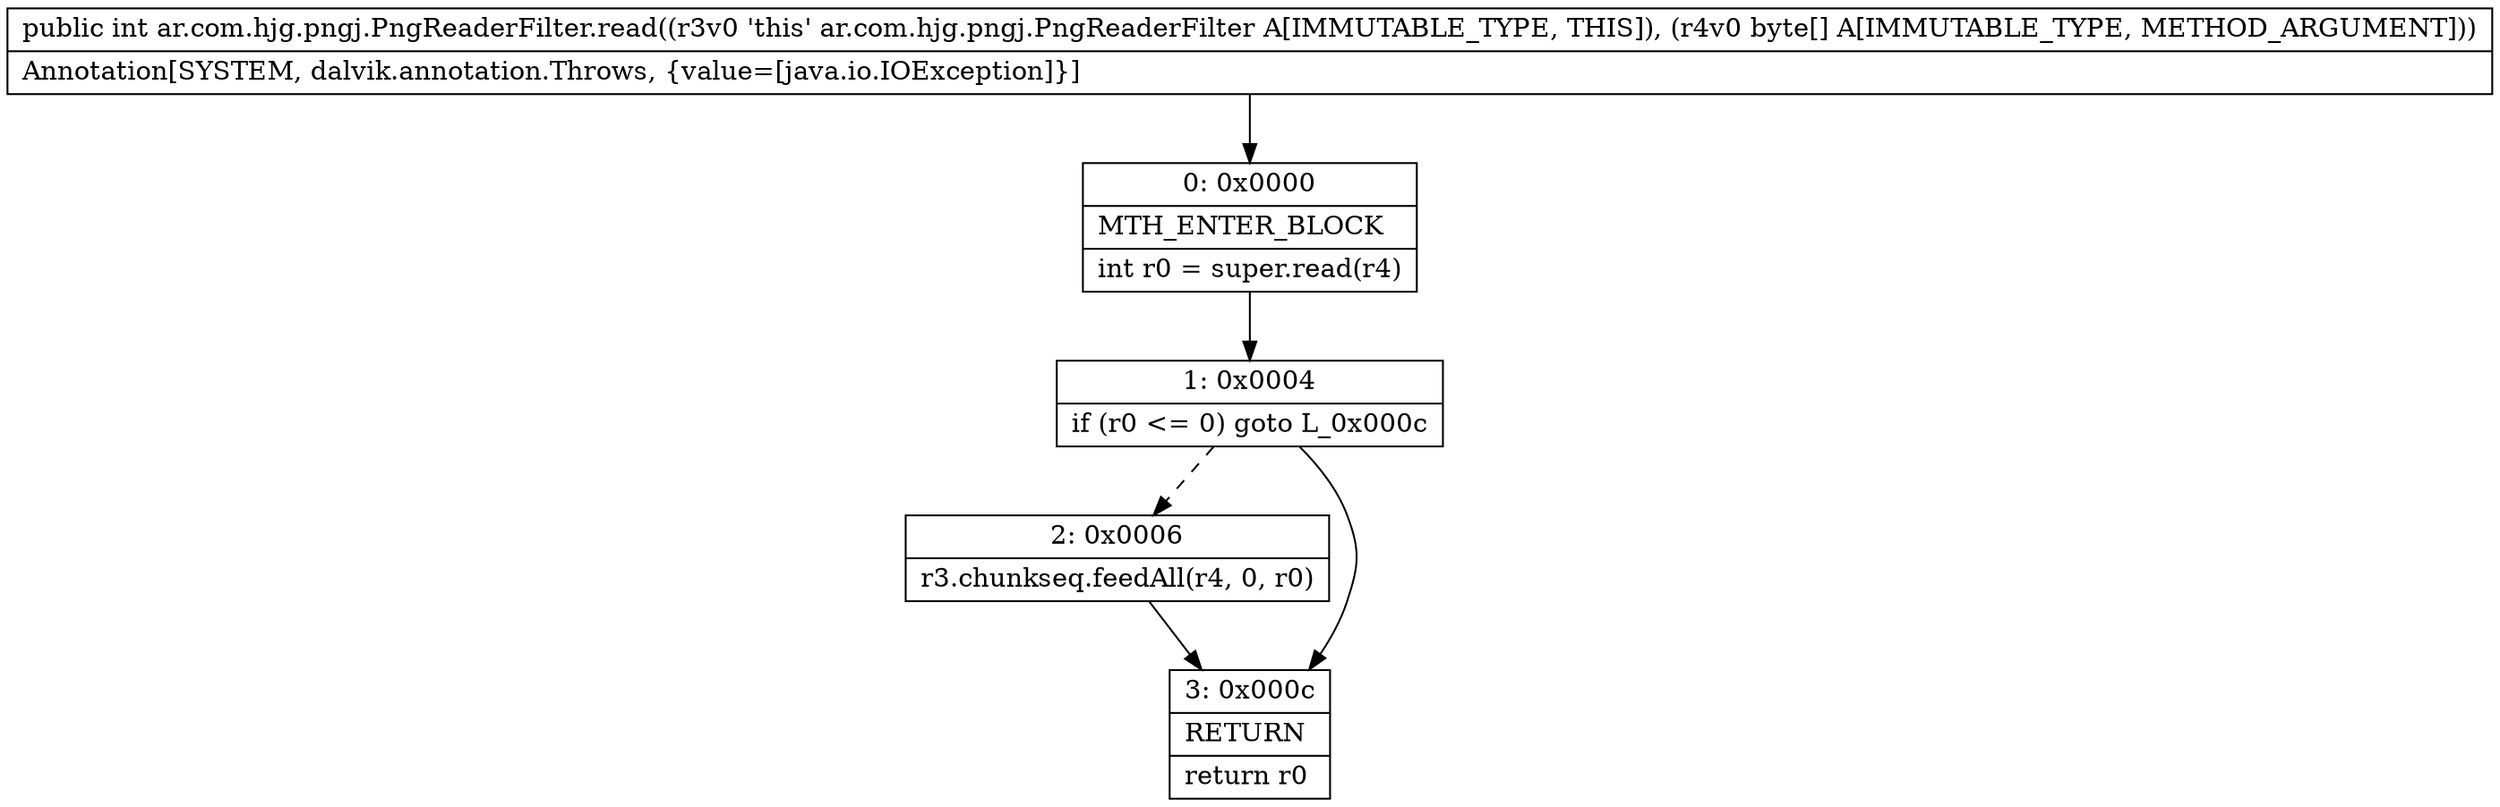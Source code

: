 digraph "CFG forar.com.hjg.pngj.PngReaderFilter.read([B)I" {
Node_0 [shape=record,label="{0\:\ 0x0000|MTH_ENTER_BLOCK\l|int r0 = super.read(r4)\l}"];
Node_1 [shape=record,label="{1\:\ 0x0004|if (r0 \<= 0) goto L_0x000c\l}"];
Node_2 [shape=record,label="{2\:\ 0x0006|r3.chunkseq.feedAll(r4, 0, r0)\l}"];
Node_3 [shape=record,label="{3\:\ 0x000c|RETURN\l|return r0\l}"];
MethodNode[shape=record,label="{public int ar.com.hjg.pngj.PngReaderFilter.read((r3v0 'this' ar.com.hjg.pngj.PngReaderFilter A[IMMUTABLE_TYPE, THIS]), (r4v0 byte[] A[IMMUTABLE_TYPE, METHOD_ARGUMENT]))  | Annotation[SYSTEM, dalvik.annotation.Throws, \{value=[java.io.IOException]\}]\l}"];
MethodNode -> Node_0;
Node_0 -> Node_1;
Node_1 -> Node_2[style=dashed];
Node_1 -> Node_3;
Node_2 -> Node_3;
}


